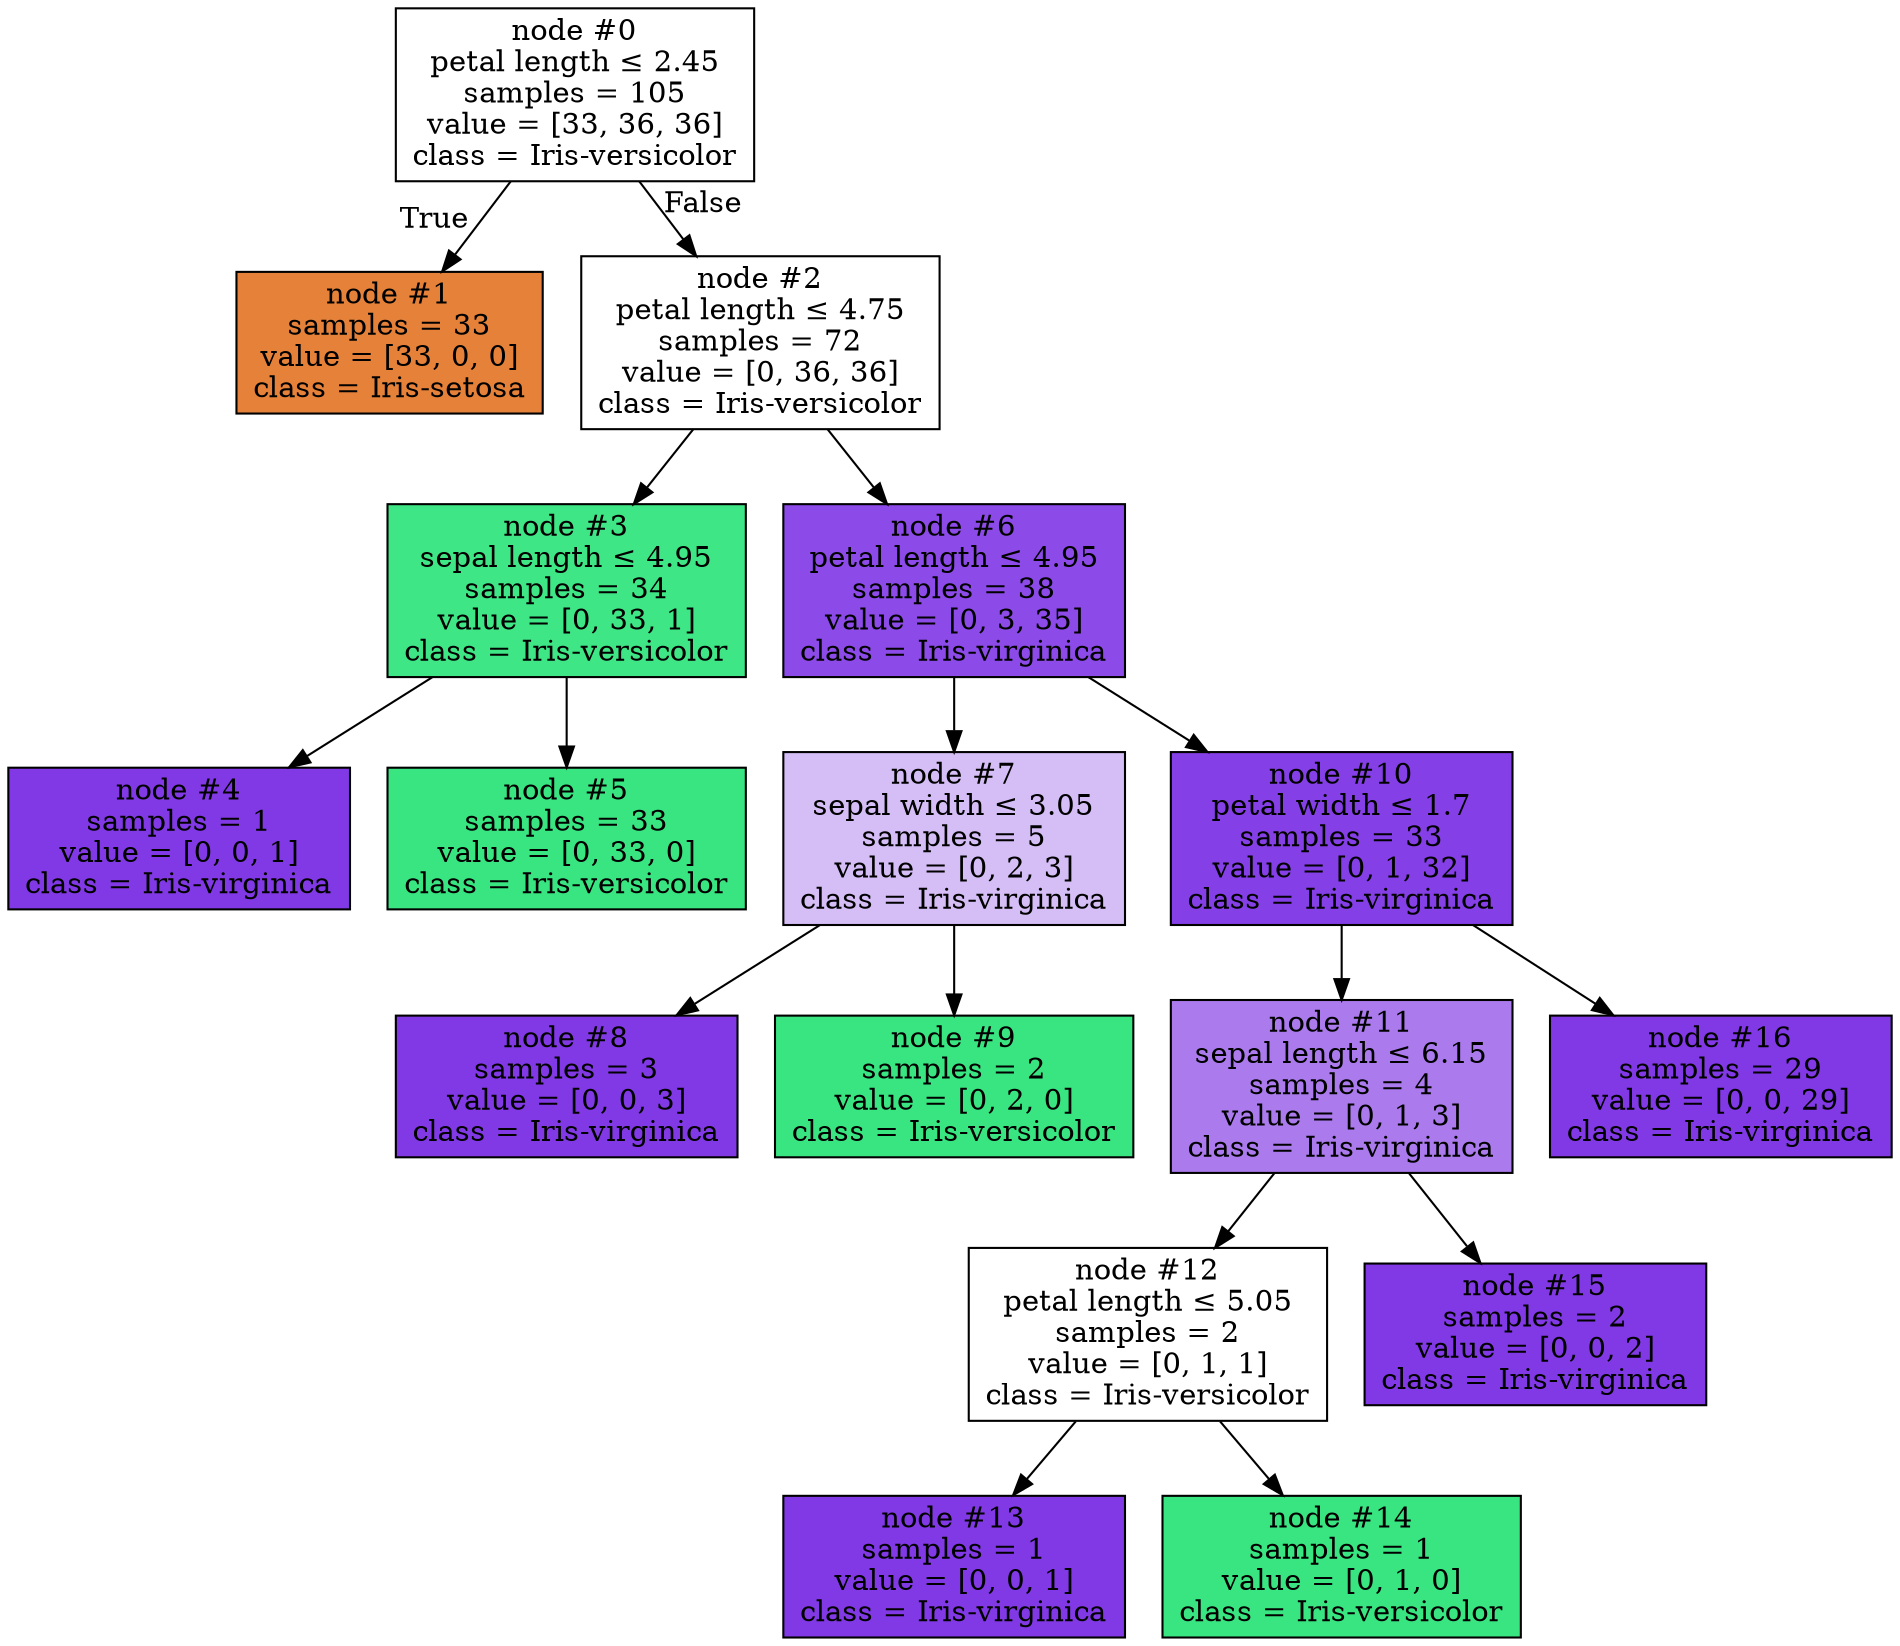 digraph Tree {
node [shape=box, style="filled", color="black"] ;
0 [label=<node &#35;0<br/>petal length &le; 2.45<br/>samples = 105<br/>value = [33, 36, 36]<br/>class = Iris-versicolor>, fillcolor="#39e58100"] ;
1 [label=<node &#35;1<br/>samples = 33<br/>value = [33, 0, 0]<br/>class = Iris-setosa>, fillcolor="#e58139ff"] ;
0 -> 1 [labeldistance=2.5, labelangle=45, headlabel="True"] ;
2 [label=<node &#35;2<br/>petal length &le; 4.75<br/>samples = 72<br/>value = [0, 36, 36]<br/>class = Iris-versicolor>, fillcolor="#39e58100"] ;
0 -> 2 [labeldistance=2.5, labelangle=-45, headlabel="False"] ;
3 [label=<node &#35;3<br/>sepal length &le; 4.95<br/>samples = 34<br/>value = [0, 33, 1]<br/>class = Iris-versicolor>, fillcolor="#39e581f7"] ;
2 -> 3 ;
4 [label=<node &#35;4<br/>samples = 1<br/>value = [0, 0, 1]<br/>class = Iris-virginica>, fillcolor="#8139e5ff"] ;
3 -> 4 ;
5 [label=<node &#35;5<br/>samples = 33<br/>value = [0, 33, 0]<br/>class = Iris-versicolor>, fillcolor="#39e581ff"] ;
3 -> 5 ;
6 [label=<node &#35;6<br/>petal length &le; 4.95<br/>samples = 38<br/>value = [0, 3, 35]<br/>class = Iris-virginica>, fillcolor="#8139e5e9"] ;
2 -> 6 ;
7 [label=<node &#35;7<br/>sepal width &le; 3.05<br/>samples = 5<br/>value = [0, 2, 3]<br/>class = Iris-virginica>, fillcolor="#8139e555"] ;
6 -> 7 ;
8 [label=<node &#35;8<br/>samples = 3<br/>value = [0, 0, 3]<br/>class = Iris-virginica>, fillcolor="#8139e5ff"] ;
7 -> 8 ;
9 [label=<node &#35;9<br/>samples = 2<br/>value = [0, 2, 0]<br/>class = Iris-versicolor>, fillcolor="#39e581ff"] ;
7 -> 9 ;
10 [label=<node &#35;10<br/>petal width &le; 1.7<br/>samples = 33<br/>value = [0, 1, 32]<br/>class = Iris-virginica>, fillcolor="#8139e5f7"] ;
6 -> 10 ;
11 [label=<node &#35;11<br/>sepal length &le; 6.15<br/>samples = 4<br/>value = [0, 1, 3]<br/>class = Iris-virginica>, fillcolor="#8139e5aa"] ;
10 -> 11 ;
12 [label=<node &#35;12<br/>petal length &le; 5.05<br/>samples = 2<br/>value = [0, 1, 1]<br/>class = Iris-versicolor>, fillcolor="#39e58100"] ;
11 -> 12 ;
13 [label=<node &#35;13<br/>samples = 1<br/>value = [0, 0, 1]<br/>class = Iris-virginica>, fillcolor="#8139e5ff"] ;
12 -> 13 ;
14 [label=<node &#35;14<br/>samples = 1<br/>value = [0, 1, 0]<br/>class = Iris-versicolor>, fillcolor="#39e581ff"] ;
12 -> 14 ;
15 [label=<node &#35;15<br/>samples = 2<br/>value = [0, 0, 2]<br/>class = Iris-virginica>, fillcolor="#8139e5ff"] ;
11 -> 15 ;
16 [label=<node &#35;16<br/>samples = 29<br/>value = [0, 0, 29]<br/>class = Iris-virginica>, fillcolor="#8139e5ff"] ;
10 -> 16 ;
}